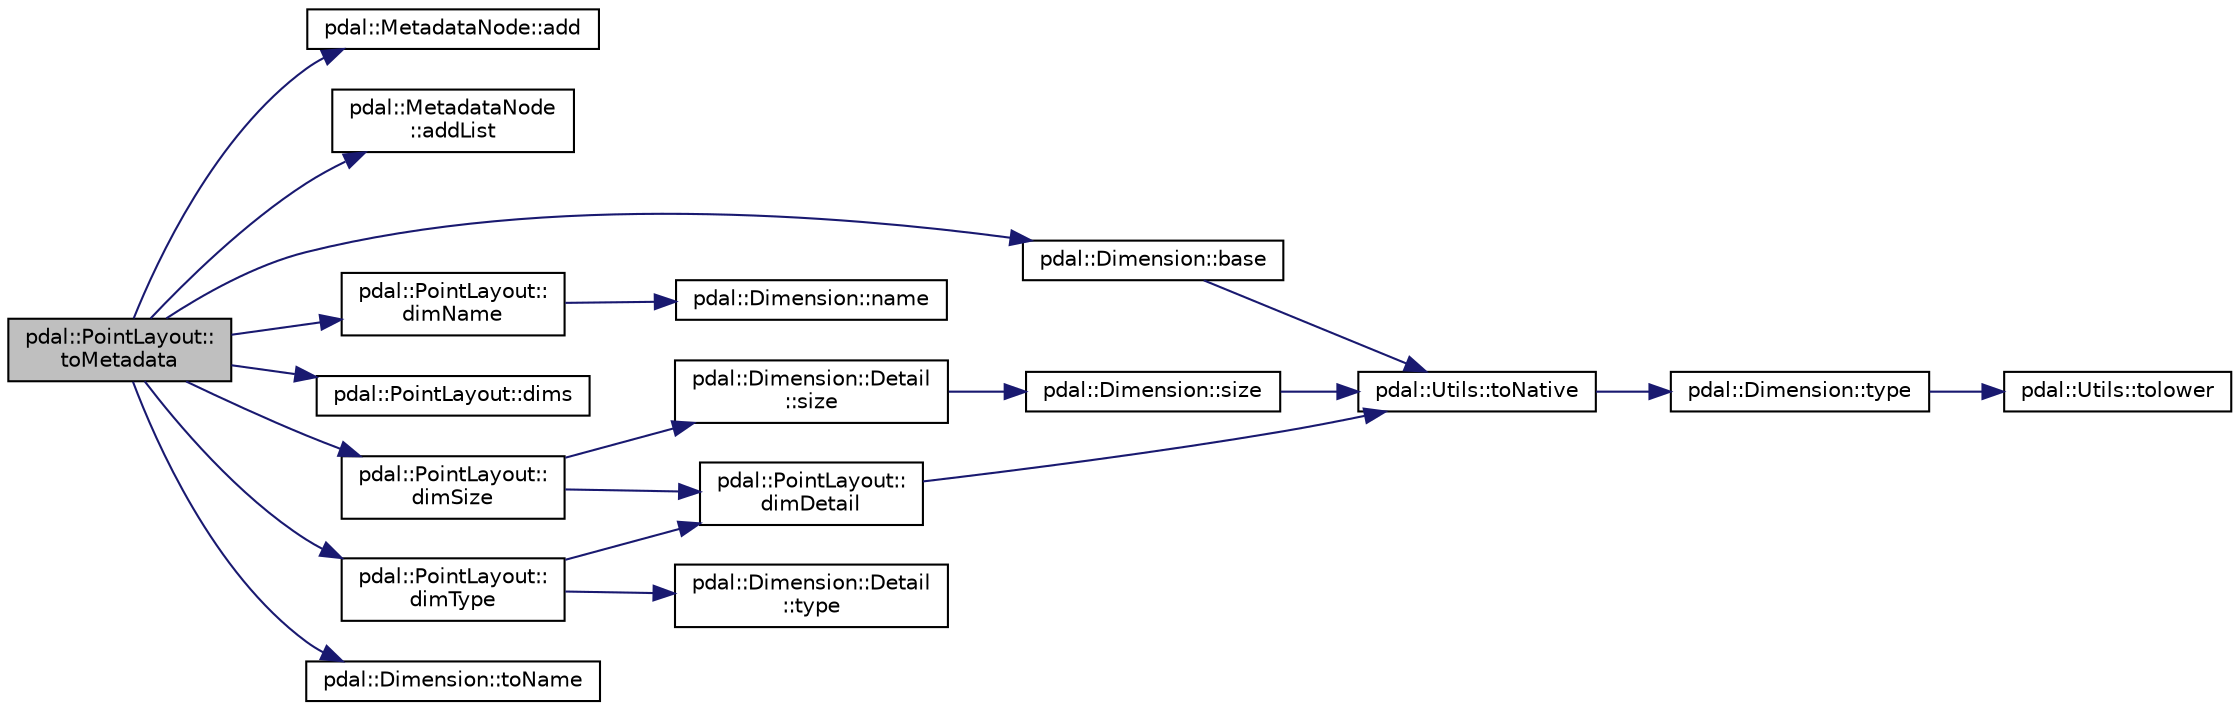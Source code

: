 digraph "pdal::PointLayout::toMetadata"
{
  edge [fontname="Helvetica",fontsize="10",labelfontname="Helvetica",labelfontsize="10"];
  node [fontname="Helvetica",fontsize="10",shape=record];
  rankdir="LR";
  Node1 [label="pdal::PointLayout::\ltoMetadata",height=0.2,width=0.4,color="black", fillcolor="grey75", style="filled", fontcolor="black"];
  Node1 -> Node2 [color="midnightblue",fontsize="10",style="solid",fontname="Helvetica"];
  Node2 [label="pdal::MetadataNode::add",height=0.2,width=0.4,color="black", fillcolor="white", style="filled",URL="$classpdal_1_1MetadataNode.html#af2c1c5d91f6ab47a804aa8a0a1b043c2"];
  Node1 -> Node3 [color="midnightblue",fontsize="10",style="solid",fontname="Helvetica"];
  Node3 [label="pdal::MetadataNode\l::addList",height=0.2,width=0.4,color="black", fillcolor="white", style="filled",URL="$classpdal_1_1MetadataNode.html#af9242fea26778fb33e939d38f0dd0dd4"];
  Node1 -> Node4 [color="midnightblue",fontsize="10",style="solid",fontname="Helvetica"];
  Node4 [label="pdal::Dimension::base",height=0.2,width=0.4,color="black", fillcolor="white", style="filled",URL="$namespacepdal_1_1Dimension.html#ab9491687b8700d1db27e0aba1fcd7143"];
  Node4 -> Node5 [color="midnightblue",fontsize="10",style="solid",fontname="Helvetica"];
  Node5 [label="pdal::Utils::toNative",height=0.2,width=0.4,color="black", fillcolor="white", style="filled",URL="$namespacepdal_1_1Utils.html#a59253304d0f929e3a3ea00f09636002f"];
  Node5 -> Node6 [color="midnightblue",fontsize="10",style="solid",fontname="Helvetica"];
  Node6 [label="pdal::Dimension::type",height=0.2,width=0.4,color="black", fillcolor="white", style="filled",URL="$namespacepdal_1_1Dimension.html#a880d689fed54aa3ded6f88c9e058c5d2"];
  Node6 -> Node7 [color="midnightblue",fontsize="10",style="solid",fontname="Helvetica"];
  Node7 [label="pdal::Utils::tolower",height=0.2,width=0.4,color="black", fillcolor="white", style="filled",URL="$namespacepdal_1_1Utils.html#a5268937cf695835e55392f752dc02cb2"];
  Node1 -> Node8 [color="midnightblue",fontsize="10",style="solid",fontname="Helvetica"];
  Node8 [label="pdal::PointLayout::\ldimName",height=0.2,width=0.4,color="black", fillcolor="white", style="filled",URL="$classpdal_1_1PointLayout.html#aa3902ee8869ff33139401a6900ae088c"];
  Node8 -> Node9 [color="midnightblue",fontsize="10",style="solid",fontname="Helvetica"];
  Node9 [label="pdal::Dimension::name",height=0.2,width=0.4,color="black", fillcolor="white", style="filled",URL="$namespacepdal_1_1Dimension.html#af3176b0b7e6b4be000317846cf7c2718"];
  Node1 -> Node10 [color="midnightblue",fontsize="10",style="solid",fontname="Helvetica"];
  Node10 [label="pdal::PointLayout::dims",height=0.2,width=0.4,color="black", fillcolor="white", style="filled",URL="$classpdal_1_1PointLayout.html#afd6b92bf6e8fc83993db132b1ed980e2"];
  Node1 -> Node11 [color="midnightblue",fontsize="10",style="solid",fontname="Helvetica"];
  Node11 [label="pdal::PointLayout::\ldimSize",height=0.2,width=0.4,color="black", fillcolor="white", style="filled",URL="$classpdal_1_1PointLayout.html#ac2fa83b59ea49e234822cd432e71455d"];
  Node11 -> Node12 [color="midnightblue",fontsize="10",style="solid",fontname="Helvetica"];
  Node12 [label="pdal::PointLayout::\ldimDetail",height=0.2,width=0.4,color="black", fillcolor="white", style="filled",URL="$classpdal_1_1PointLayout.html#abcfdf0f917e71d1bd8a96bc64ff1e8a2"];
  Node12 -> Node5 [color="midnightblue",fontsize="10",style="solid",fontname="Helvetica"];
  Node11 -> Node13 [color="midnightblue",fontsize="10",style="solid",fontname="Helvetica"];
  Node13 [label="pdal::Dimension::Detail\l::size",height=0.2,width=0.4,color="black", fillcolor="white", style="filled",URL="$classpdal_1_1Dimension_1_1Detail.html#a320806a1cc878b5fdb10e178f27a4c61"];
  Node13 -> Node14 [color="midnightblue",fontsize="10",style="solid",fontname="Helvetica"];
  Node14 [label="pdal::Dimension::size",height=0.2,width=0.4,color="black", fillcolor="white", style="filled",URL="$namespacepdal_1_1Dimension.html#acf81dae9d5946f3a941f9df154b2329b"];
  Node14 -> Node5 [color="midnightblue",fontsize="10",style="solid",fontname="Helvetica"];
  Node1 -> Node15 [color="midnightblue",fontsize="10",style="solid",fontname="Helvetica"];
  Node15 [label="pdal::PointLayout::\ldimType",height=0.2,width=0.4,color="black", fillcolor="white", style="filled",URL="$classpdal_1_1PointLayout.html#adaef1dfccc620aa7f7f2a57ea2c19d6d"];
  Node15 -> Node12 [color="midnightblue",fontsize="10",style="solid",fontname="Helvetica"];
  Node15 -> Node16 [color="midnightblue",fontsize="10",style="solid",fontname="Helvetica"];
  Node16 [label="pdal::Dimension::Detail\l::type",height=0.2,width=0.4,color="black", fillcolor="white", style="filled",URL="$classpdal_1_1Dimension_1_1Detail.html#adf5961976b7fce3d90a0dddd50519a7c"];
  Node1 -> Node17 [color="midnightblue",fontsize="10",style="solid",fontname="Helvetica"];
  Node17 [label="pdal::Dimension::toName",height=0.2,width=0.4,color="black", fillcolor="white", style="filled",URL="$namespacepdal_1_1Dimension.html#ab617d7d6d8a56b6711d9e8aa645ba161"];
}
